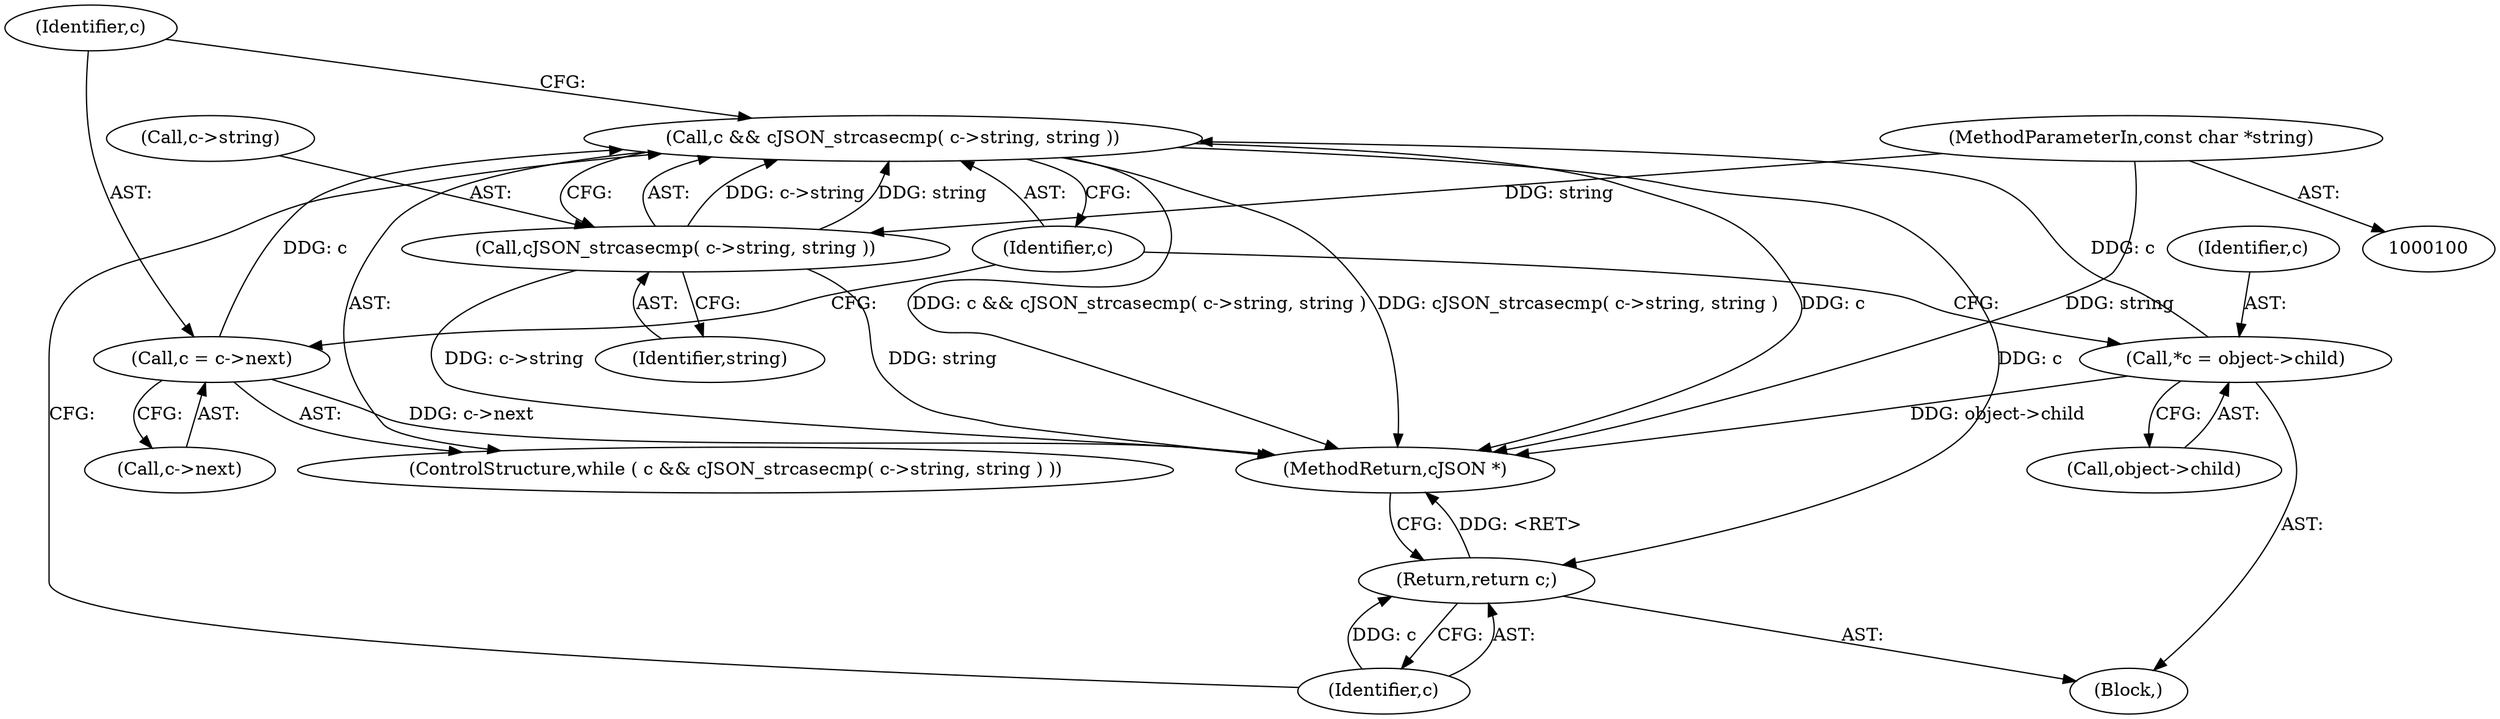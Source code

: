digraph "1_iperf_91f2fa59e8ed80dfbf400add0164ee0e508e412a_23@pointer" {
"1000111" [label="(Call,c && cJSON_strcasecmp( c->string, string ))"];
"1000118" [label="(Call,c = c->next)"];
"1000105" [label="(Call,*c = object->child)"];
"1000113" [label="(Call,cJSON_strcasecmp( c->string, string ))"];
"1000102" [label="(MethodParameterIn,const char *string)"];
"1000123" [label="(Return,return c;)"];
"1000117" [label="(Identifier,string)"];
"1000105" [label="(Call,*c = object->child)"];
"1000110" [label="(ControlStructure,while ( c && cJSON_strcasecmp( c->string, string ) ))"];
"1000102" [label="(MethodParameterIn,const char *string)"];
"1000112" [label="(Identifier,c)"];
"1000124" [label="(Identifier,c)"];
"1000119" [label="(Identifier,c)"];
"1000103" [label="(Block,)"];
"1000114" [label="(Call,c->string)"];
"1000125" [label="(MethodReturn,cJSON *)"];
"1000111" [label="(Call,c && cJSON_strcasecmp( c->string, string ))"];
"1000123" [label="(Return,return c;)"];
"1000107" [label="(Call,object->child)"];
"1000120" [label="(Call,c->next)"];
"1000118" [label="(Call,c = c->next)"];
"1000113" [label="(Call,cJSON_strcasecmp( c->string, string ))"];
"1000106" [label="(Identifier,c)"];
"1000111" -> "1000110"  [label="AST: "];
"1000111" -> "1000112"  [label="CFG: "];
"1000111" -> "1000113"  [label="CFG: "];
"1000112" -> "1000111"  [label="AST: "];
"1000113" -> "1000111"  [label="AST: "];
"1000119" -> "1000111"  [label="CFG: "];
"1000124" -> "1000111"  [label="CFG: "];
"1000111" -> "1000125"  [label="DDG: c && cJSON_strcasecmp( c->string, string )"];
"1000111" -> "1000125"  [label="DDG: c"];
"1000111" -> "1000125"  [label="DDG: cJSON_strcasecmp( c->string, string )"];
"1000118" -> "1000111"  [label="DDG: c"];
"1000105" -> "1000111"  [label="DDG: c"];
"1000113" -> "1000111"  [label="DDG: c->string"];
"1000113" -> "1000111"  [label="DDG: string"];
"1000111" -> "1000123"  [label="DDG: c"];
"1000118" -> "1000110"  [label="AST: "];
"1000118" -> "1000120"  [label="CFG: "];
"1000119" -> "1000118"  [label="AST: "];
"1000120" -> "1000118"  [label="AST: "];
"1000112" -> "1000118"  [label="CFG: "];
"1000118" -> "1000125"  [label="DDG: c->next"];
"1000105" -> "1000103"  [label="AST: "];
"1000105" -> "1000107"  [label="CFG: "];
"1000106" -> "1000105"  [label="AST: "];
"1000107" -> "1000105"  [label="AST: "];
"1000112" -> "1000105"  [label="CFG: "];
"1000105" -> "1000125"  [label="DDG: object->child"];
"1000113" -> "1000117"  [label="CFG: "];
"1000114" -> "1000113"  [label="AST: "];
"1000117" -> "1000113"  [label="AST: "];
"1000113" -> "1000125"  [label="DDG: string"];
"1000113" -> "1000125"  [label="DDG: c->string"];
"1000102" -> "1000113"  [label="DDG: string"];
"1000102" -> "1000100"  [label="AST: "];
"1000102" -> "1000125"  [label="DDG: string"];
"1000123" -> "1000103"  [label="AST: "];
"1000123" -> "1000124"  [label="CFG: "];
"1000124" -> "1000123"  [label="AST: "];
"1000125" -> "1000123"  [label="CFG: "];
"1000123" -> "1000125"  [label="DDG: <RET>"];
"1000124" -> "1000123"  [label="DDG: c"];
}
